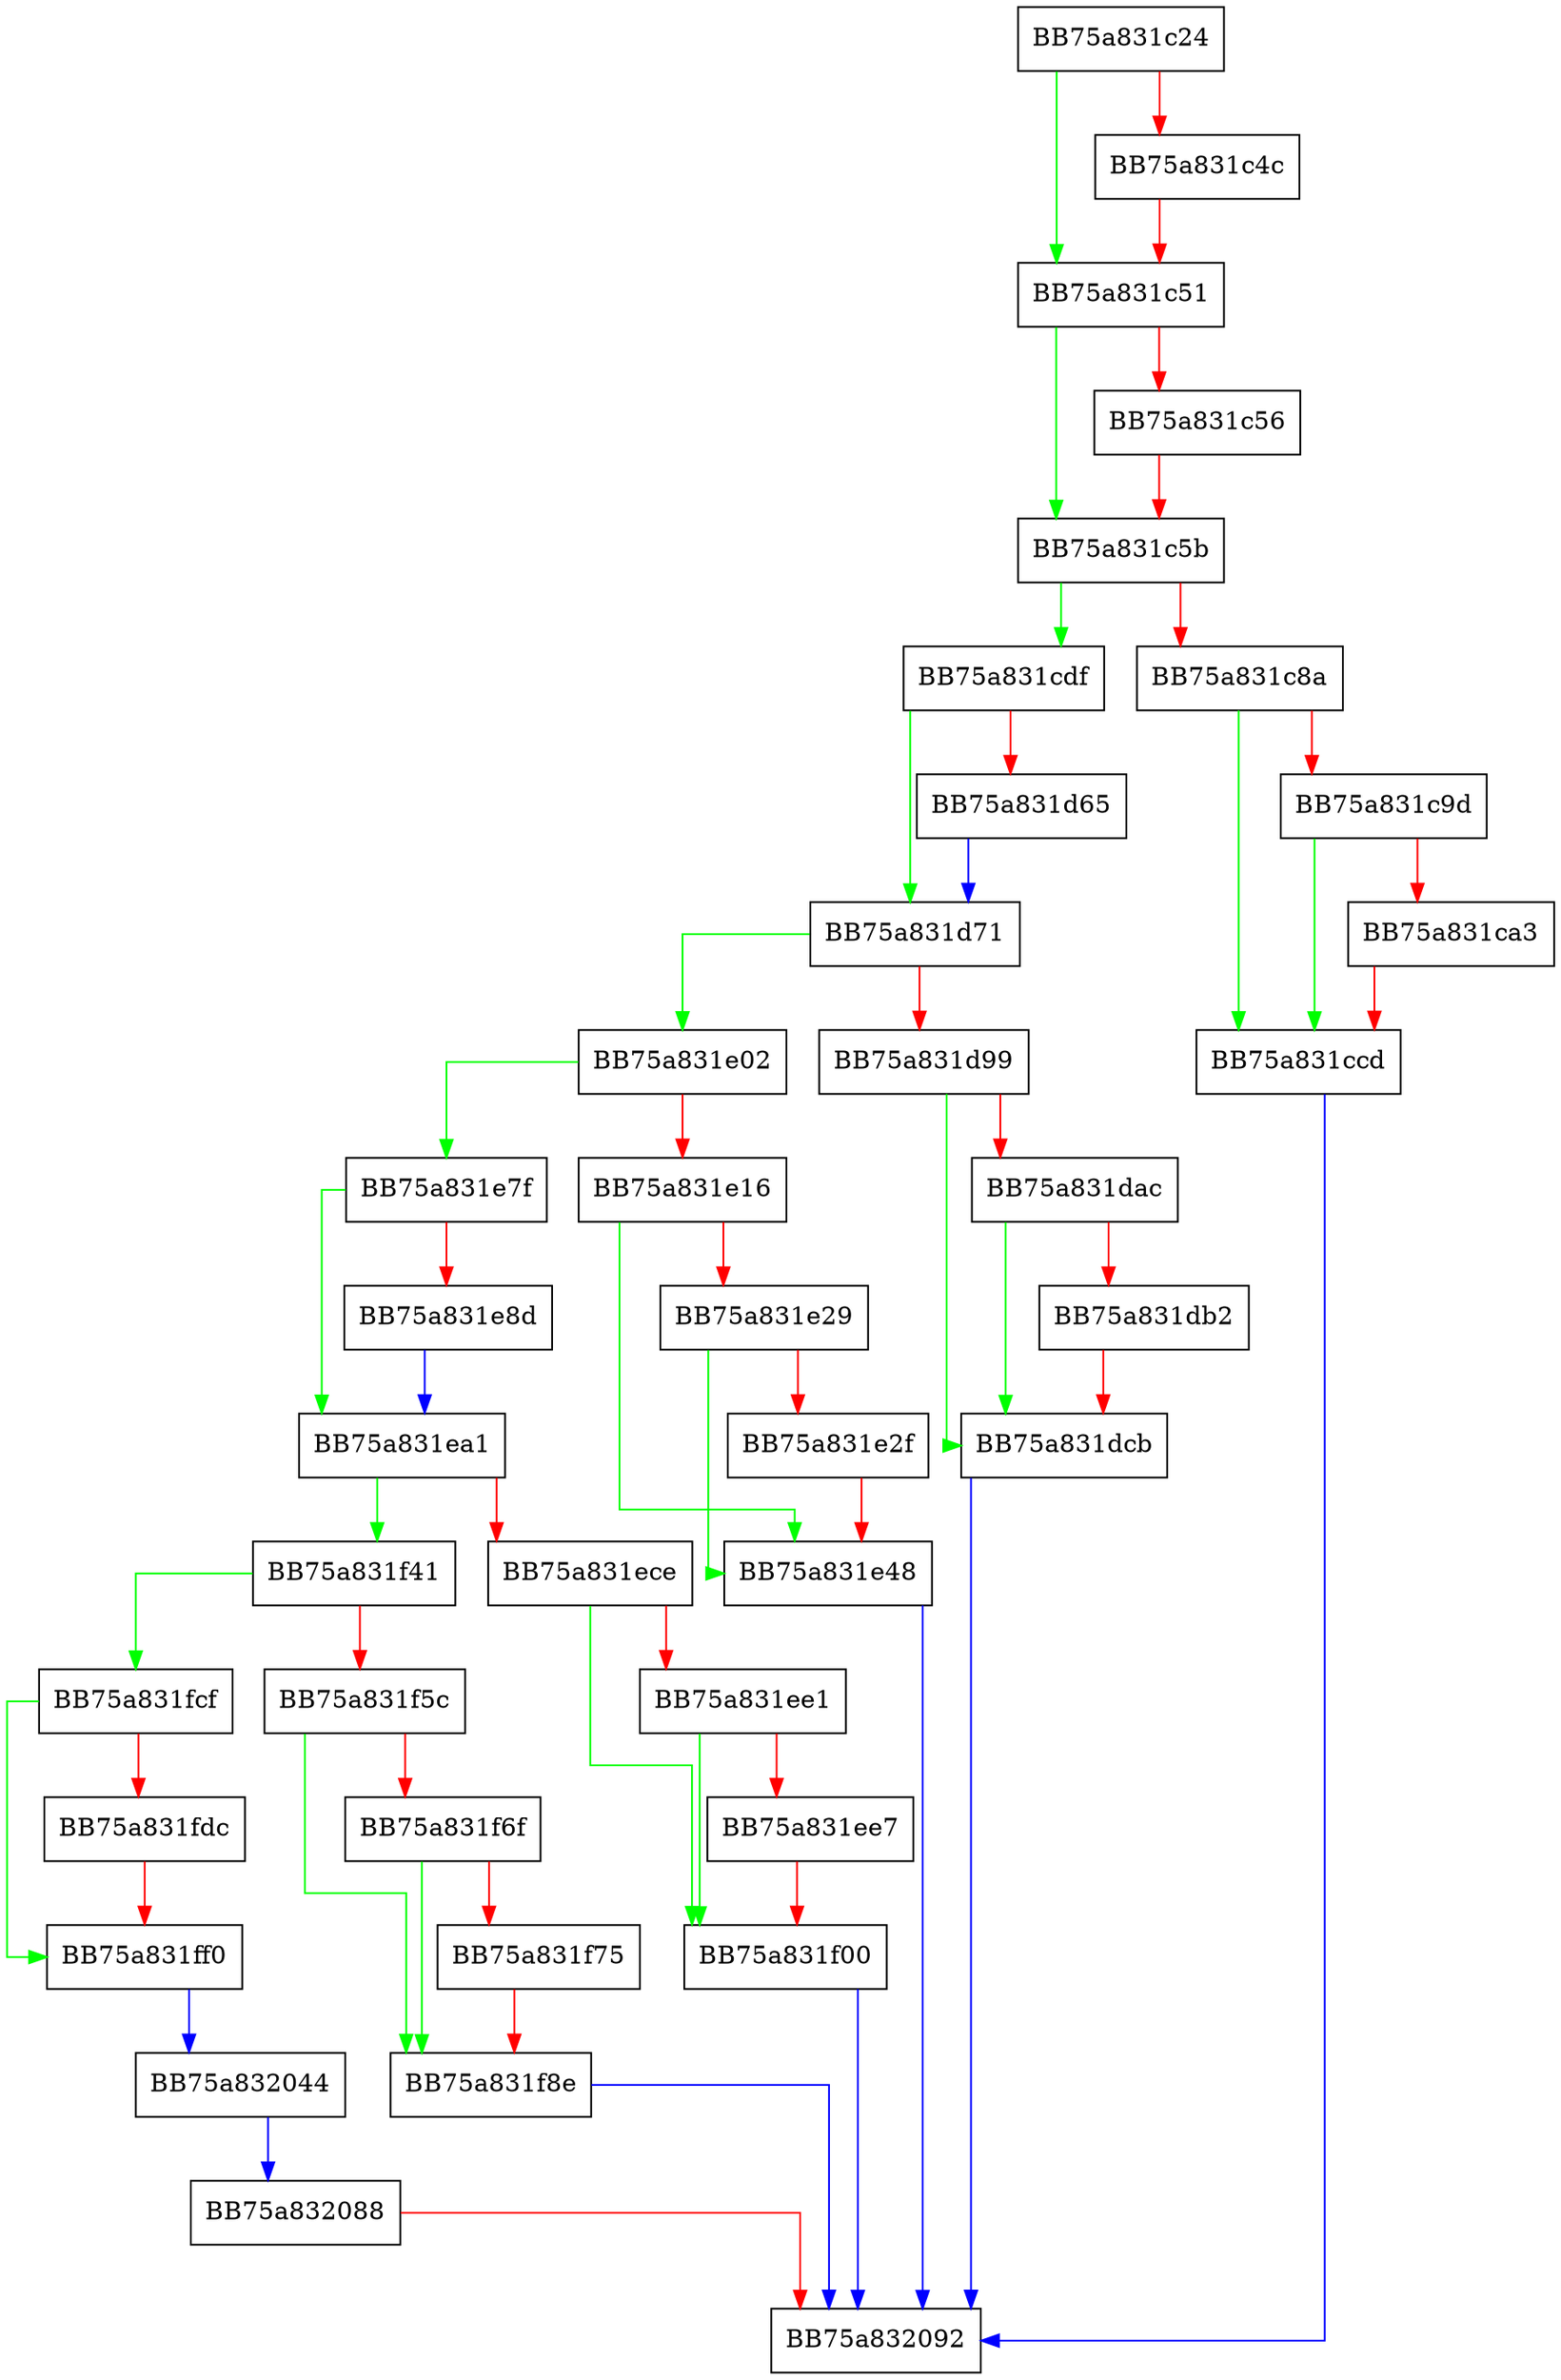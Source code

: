 digraph CreateInstance {
  node [shape="box"];
  graph [splines=ortho];
  BB75a831c24 -> BB75a831c51 [color="green"];
  BB75a831c24 -> BB75a831c4c [color="red"];
  BB75a831c4c -> BB75a831c51 [color="red"];
  BB75a831c51 -> BB75a831c5b [color="green"];
  BB75a831c51 -> BB75a831c56 [color="red"];
  BB75a831c56 -> BB75a831c5b [color="red"];
  BB75a831c5b -> BB75a831cdf [color="green"];
  BB75a831c5b -> BB75a831c8a [color="red"];
  BB75a831c8a -> BB75a831ccd [color="green"];
  BB75a831c8a -> BB75a831c9d [color="red"];
  BB75a831c9d -> BB75a831ccd [color="green"];
  BB75a831c9d -> BB75a831ca3 [color="red"];
  BB75a831ca3 -> BB75a831ccd [color="red"];
  BB75a831ccd -> BB75a832092 [color="blue"];
  BB75a831cdf -> BB75a831d71 [color="green"];
  BB75a831cdf -> BB75a831d65 [color="red"];
  BB75a831d65 -> BB75a831d71 [color="blue"];
  BB75a831d71 -> BB75a831e02 [color="green"];
  BB75a831d71 -> BB75a831d99 [color="red"];
  BB75a831d99 -> BB75a831dcb [color="green"];
  BB75a831d99 -> BB75a831dac [color="red"];
  BB75a831dac -> BB75a831dcb [color="green"];
  BB75a831dac -> BB75a831db2 [color="red"];
  BB75a831db2 -> BB75a831dcb [color="red"];
  BB75a831dcb -> BB75a832092 [color="blue"];
  BB75a831e02 -> BB75a831e7f [color="green"];
  BB75a831e02 -> BB75a831e16 [color="red"];
  BB75a831e16 -> BB75a831e48 [color="green"];
  BB75a831e16 -> BB75a831e29 [color="red"];
  BB75a831e29 -> BB75a831e48 [color="green"];
  BB75a831e29 -> BB75a831e2f [color="red"];
  BB75a831e2f -> BB75a831e48 [color="red"];
  BB75a831e48 -> BB75a832092 [color="blue"];
  BB75a831e7f -> BB75a831ea1 [color="green"];
  BB75a831e7f -> BB75a831e8d [color="red"];
  BB75a831e8d -> BB75a831ea1 [color="blue"];
  BB75a831ea1 -> BB75a831f41 [color="green"];
  BB75a831ea1 -> BB75a831ece [color="red"];
  BB75a831ece -> BB75a831f00 [color="green"];
  BB75a831ece -> BB75a831ee1 [color="red"];
  BB75a831ee1 -> BB75a831f00 [color="green"];
  BB75a831ee1 -> BB75a831ee7 [color="red"];
  BB75a831ee7 -> BB75a831f00 [color="red"];
  BB75a831f00 -> BB75a832092 [color="blue"];
  BB75a831f41 -> BB75a831fcf [color="green"];
  BB75a831f41 -> BB75a831f5c [color="red"];
  BB75a831f5c -> BB75a831f8e [color="green"];
  BB75a831f5c -> BB75a831f6f [color="red"];
  BB75a831f6f -> BB75a831f8e [color="green"];
  BB75a831f6f -> BB75a831f75 [color="red"];
  BB75a831f75 -> BB75a831f8e [color="red"];
  BB75a831f8e -> BB75a832092 [color="blue"];
  BB75a831fcf -> BB75a831ff0 [color="green"];
  BB75a831fcf -> BB75a831fdc [color="red"];
  BB75a831fdc -> BB75a831ff0 [color="red"];
  BB75a831ff0 -> BB75a832044 [color="blue"];
  BB75a832044 -> BB75a832088 [color="blue"];
  BB75a832088 -> BB75a832092 [color="red"];
}